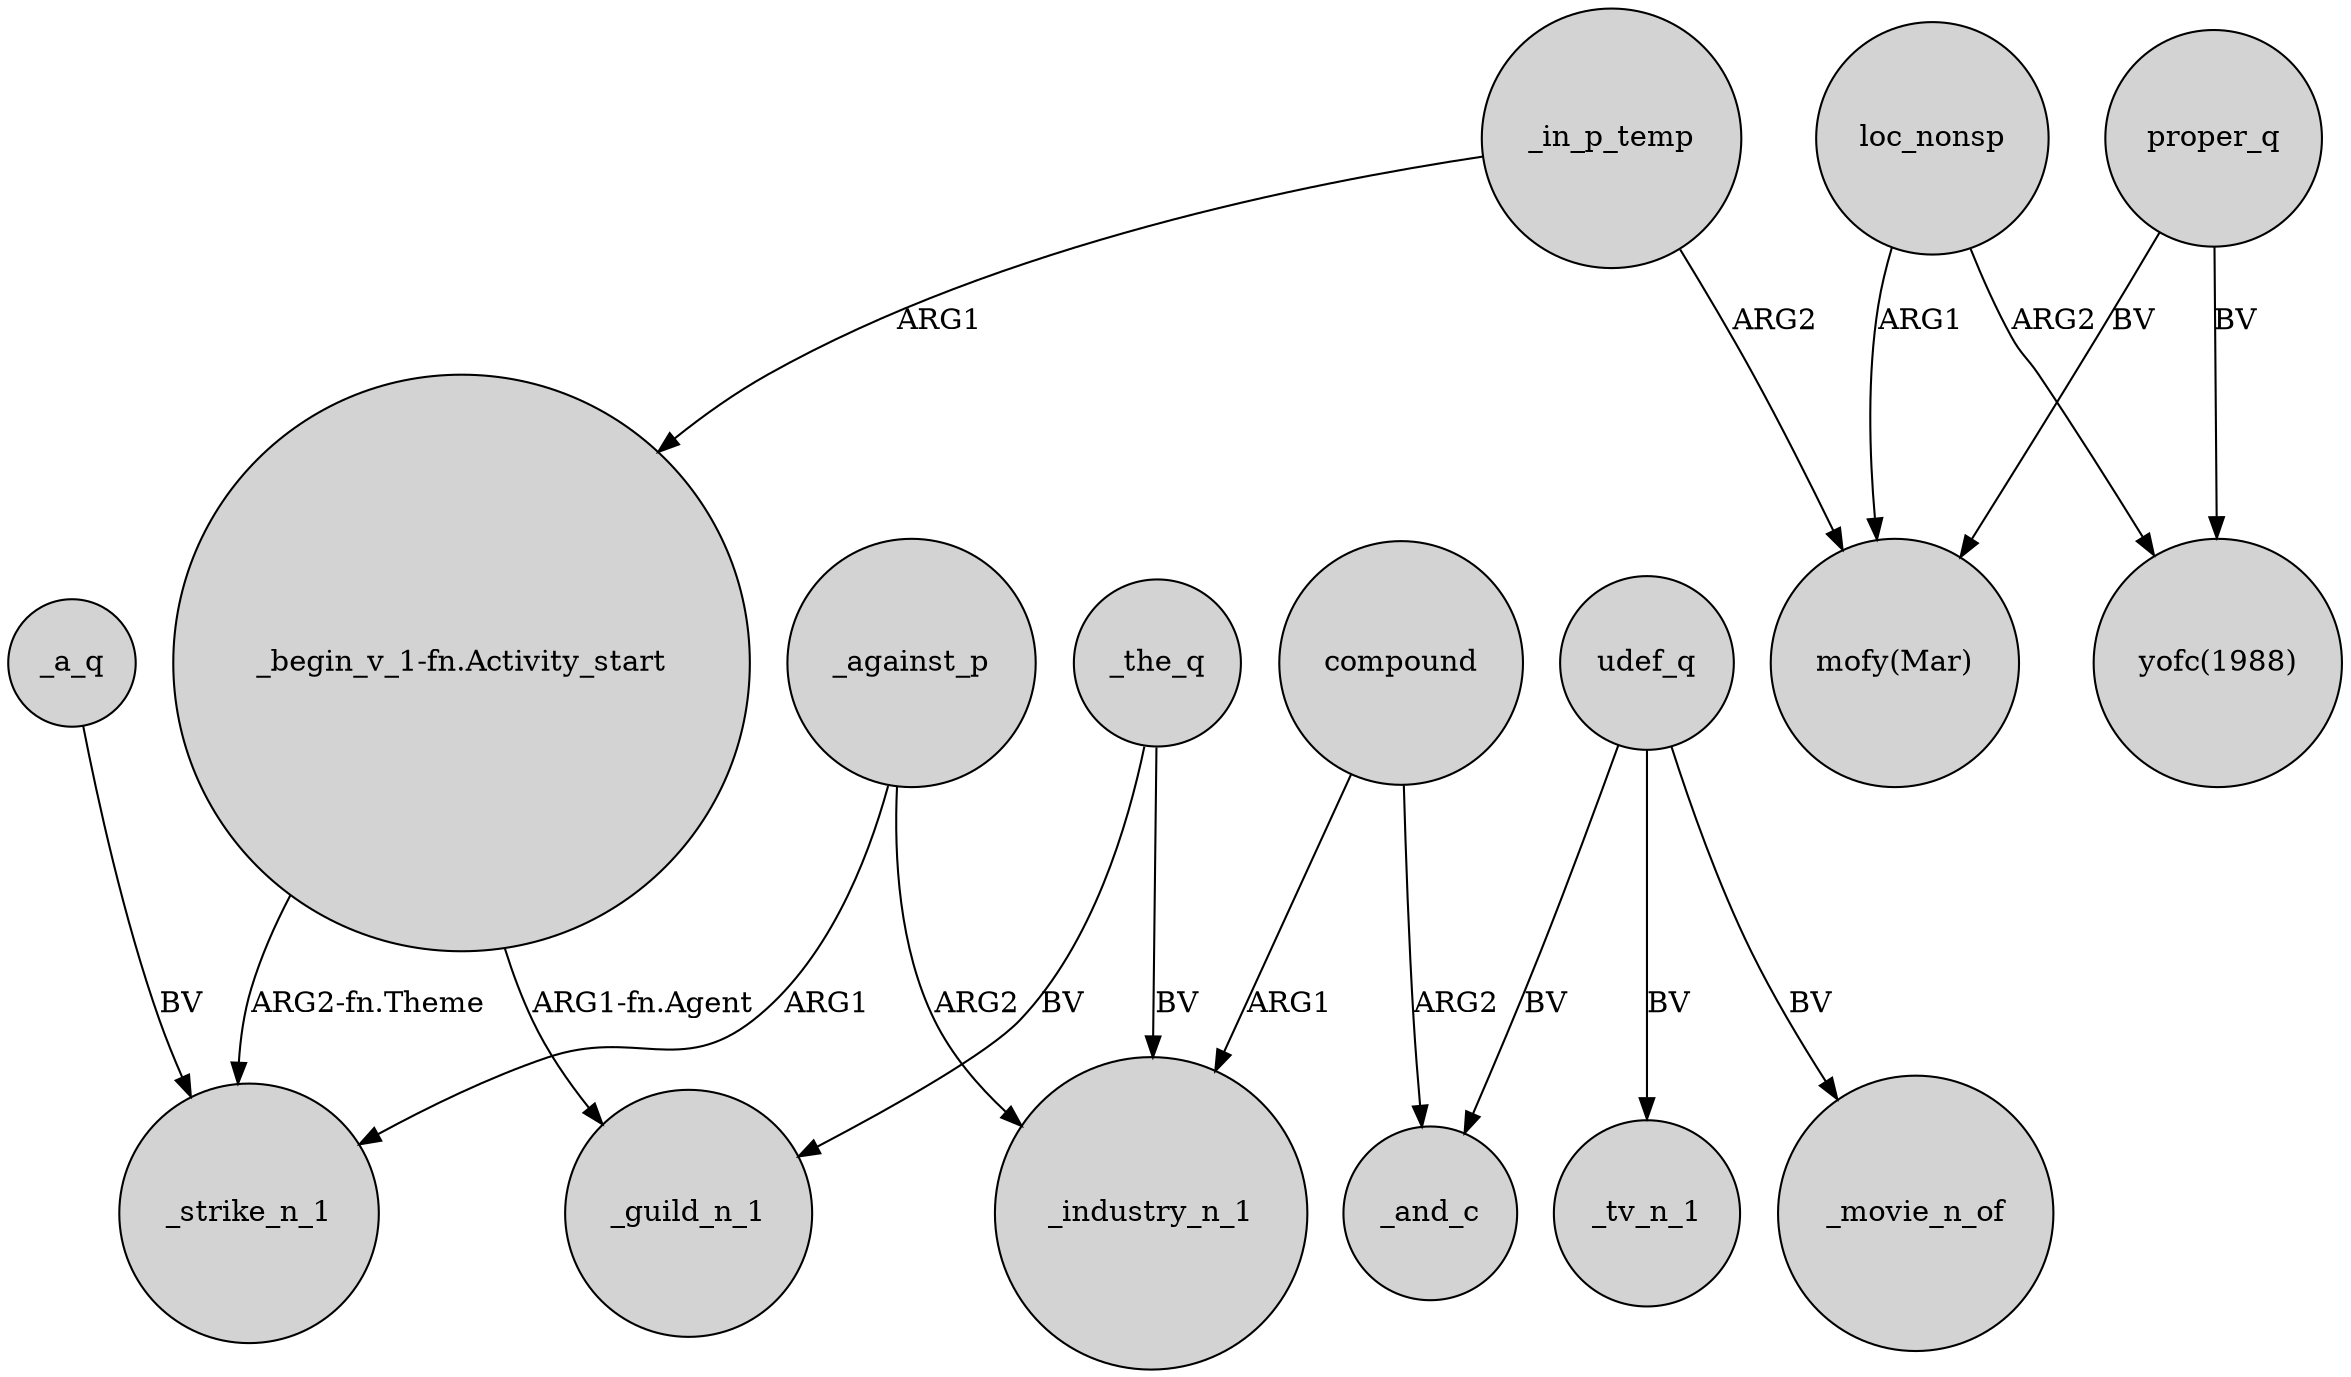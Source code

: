 digraph {
	node [shape=circle style=filled]
	"_begin_v_1-fn.Activity_start" -> _strike_n_1 [label="ARG2-fn.Theme"]
	_the_q -> _guild_n_1 [label=BV]
	"_begin_v_1-fn.Activity_start" -> _guild_n_1 [label="ARG1-fn.Agent"]
	compound -> _and_c [label=ARG2]
	compound -> _industry_n_1 [label=ARG1]
	_in_p_temp -> "mofy(Mar)" [label=ARG2]
	proper_q -> "yofc(1988)" [label=BV]
	_a_q -> _strike_n_1 [label=BV]
	_against_p -> _strike_n_1 [label=ARG1]
	_against_p -> _industry_n_1 [label=ARG2]
	_the_q -> _industry_n_1 [label=BV]
	udef_q -> _and_c [label=BV]
	loc_nonsp -> "mofy(Mar)" [label=ARG1]
	udef_q -> _tv_n_1 [label=BV]
	proper_q -> "mofy(Mar)" [label=BV]
	udef_q -> _movie_n_of [label=BV]
	loc_nonsp -> "yofc(1988)" [label=ARG2]
	_in_p_temp -> "_begin_v_1-fn.Activity_start" [label=ARG1]
}
